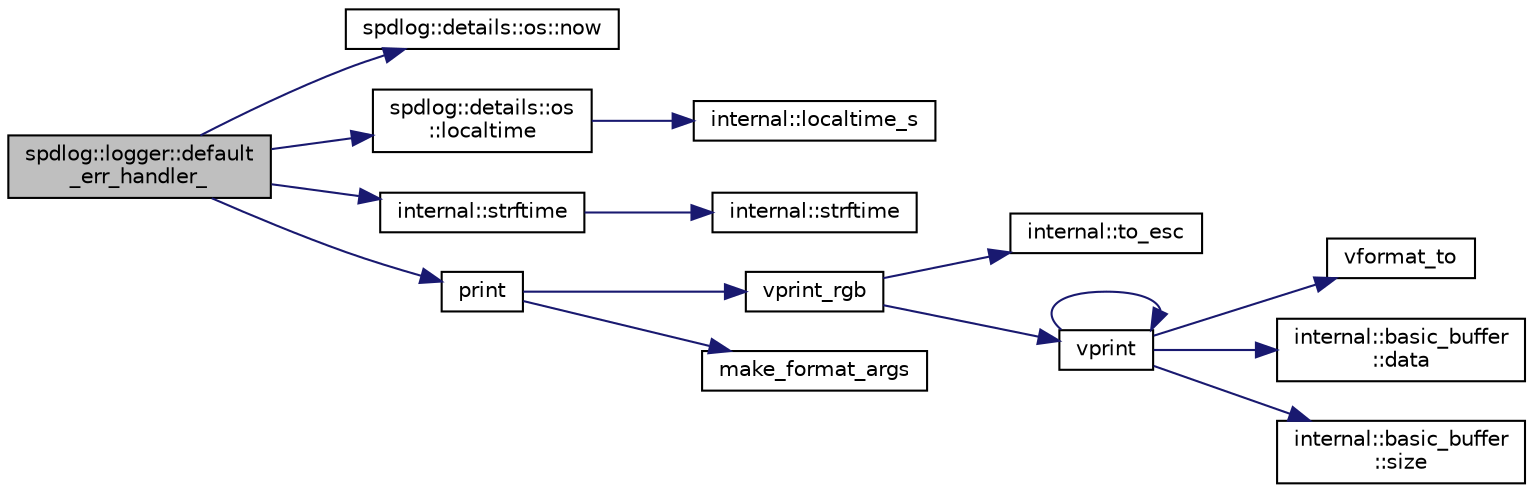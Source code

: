digraph "spdlog::logger::default_err_handler_"
{
  edge [fontname="Helvetica",fontsize="10",labelfontname="Helvetica",labelfontsize="10"];
  node [fontname="Helvetica",fontsize="10",shape=record];
  rankdir="LR";
  Node1 [label="spdlog::logger::default\l_err_handler_",height=0.2,width=0.4,color="black", fillcolor="grey75", style="filled" fontcolor="black"];
  Node1 -> Node2 [color="midnightblue",fontsize="10",style="solid",fontname="Helvetica"];
  Node2 [label="spdlog::details::os::now",height=0.2,width=0.4,color="black", fillcolor="white", style="filled",URL="$namespacespdlog_1_1details_1_1os.html#ab86a7d9f1495a0edae71ce647bae6a66"];
  Node1 -> Node3 [color="midnightblue",fontsize="10",style="solid",fontname="Helvetica"];
  Node3 [label="spdlog::details::os\l::localtime",height=0.2,width=0.4,color="black", fillcolor="white", style="filled",URL="$namespacespdlog_1_1details_1_1os.html#aef63b92ee93ec66603c0357d0ac75bed"];
  Node3 -> Node4 [color="midnightblue",fontsize="10",style="solid",fontname="Helvetica"];
  Node4 [label="internal::localtime_s",height=0.2,width=0.4,color="black", fillcolor="white", style="filled",URL="$namespaceinternal.html#a990db8ce6eb1702f344b5993587f37af"];
  Node1 -> Node5 [color="midnightblue",fontsize="10",style="solid",fontname="Helvetica"];
  Node5 [label="internal::strftime",height=0.2,width=0.4,color="black", fillcolor="white", style="filled",URL="$namespaceinternal.html#a1358037a310a2e6f3d05538df58ff412"];
  Node5 -> Node6 [color="midnightblue",fontsize="10",style="solid",fontname="Helvetica"];
  Node6 [label="internal::strftime",height=0.2,width=0.4,color="black", fillcolor="white", style="filled",URL="$namespaceinternal.html#aaa347e326b504b866752fd087f46d2b0"];
  Node1 -> Node7 [color="midnightblue",fontsize="10",style="solid",fontname="Helvetica"];
  Node7 [label="print",height=0.2,width=0.4,color="black", fillcolor="white", style="filled",URL="$colors_8h.html#a832eea73ba20c84fdaf3ea607fefd46a"];
  Node7 -> Node8 [color="midnightblue",fontsize="10",style="solid",fontname="Helvetica"];
  Node8 [label="vprint_rgb",height=0.2,width=0.4,color="black", fillcolor="white", style="filled",URL="$colors_8h.html#a48e10d6f2a899eb8a3de884fe4ee3f56"];
  Node8 -> Node9 [color="midnightblue",fontsize="10",style="solid",fontname="Helvetica"];
  Node9 [label="internal::to_esc",height=0.2,width=0.4,color="black", fillcolor="white", style="filled",URL="$namespaceinternal.html#ad0c96266ded0cc66706cc358355fa7d6"];
  Node8 -> Node10 [color="midnightblue",fontsize="10",style="solid",fontname="Helvetica"];
  Node10 [label="vprint",height=0.2,width=0.4,color="black", fillcolor="white", style="filled",URL="$vendor_2spdlog_2include_2spdlog_2fmt_2bundled_2_core_8h.html#a7122c6820a7e6319d6fc2f30d1292faa"];
  Node10 -> Node10 [color="midnightblue",fontsize="10",style="solid",fontname="Helvetica"];
  Node10 -> Node11 [color="midnightblue",fontsize="10",style="solid",fontname="Helvetica"];
  Node11 [label="vformat_to",height=0.2,width=0.4,color="black", fillcolor="white", style="filled",URL="$vendor_2spdlog_2include_2spdlog_2fmt_2bundled_2_core_8h.html#ae2022f6959a9a0bccb6a0770bdb76f43"];
  Node10 -> Node12 [color="midnightblue",fontsize="10",style="solid",fontname="Helvetica"];
  Node12 [label="internal::basic_buffer\l::data",height=0.2,width=0.4,color="black", fillcolor="white", style="filled",URL="$classinternal_1_1basic__buffer.html#ab4a96d7d4394f469568d290fde5a75a7"];
  Node10 -> Node13 [color="midnightblue",fontsize="10",style="solid",fontname="Helvetica"];
  Node13 [label="internal::basic_buffer\l::size",height=0.2,width=0.4,color="black", fillcolor="white", style="filled",URL="$classinternal_1_1basic__buffer.html#abc95713c3873c5820f10105fe7c7af93"];
  Node7 -> Node14 [color="midnightblue",fontsize="10",style="solid",fontname="Helvetica"];
  Node14 [label="make_format_args",height=0.2,width=0.4,color="black", fillcolor="white", style="filled",URL="$vendor_2spdlog_2include_2spdlog_2fmt_2bundled_2_core_8h.html#a152ae8803b5ab9ca235a32807800581f"];
}
